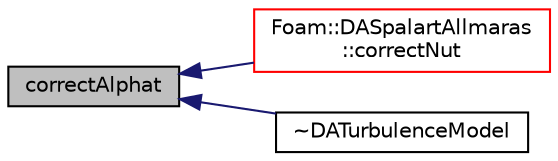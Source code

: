digraph "correctAlphat"
{
  bgcolor="transparent";
  edge [fontname="Helvetica",fontsize="10",labelfontname="Helvetica",labelfontsize="10"];
  node [fontname="Helvetica",fontsize="10",shape=record];
  rankdir="LR";
  Node39 [label="correctAlphat",height=0.2,width=0.4,color="black", fillcolor="grey75", style="filled", fontcolor="black"];
  Node39 -> Node40 [dir="back",color="midnightblue",fontsize="10",style="solid",fontname="Helvetica"];
  Node40 [label="Foam::DASpalartAllmaras\l::correctNut",height=0.2,width=0.4,color="red",URL="$classFoam_1_1DASpalartAllmaras.html#aaffe89433f18f1ee4137486e19219448",tooltip="update nut based on other turbulence variables and update the BCs "];
  Node39 -> Node45 [dir="back",color="midnightblue",fontsize="10",style="solid",fontname="Helvetica"];
  Node45 [label="~DATurbulenceModel",height=0.2,width=0.4,color="black",URL="$classFoam_1_1DATurbulenceModel.html#a4da443a900be70678681adc3cb584741"];
}
